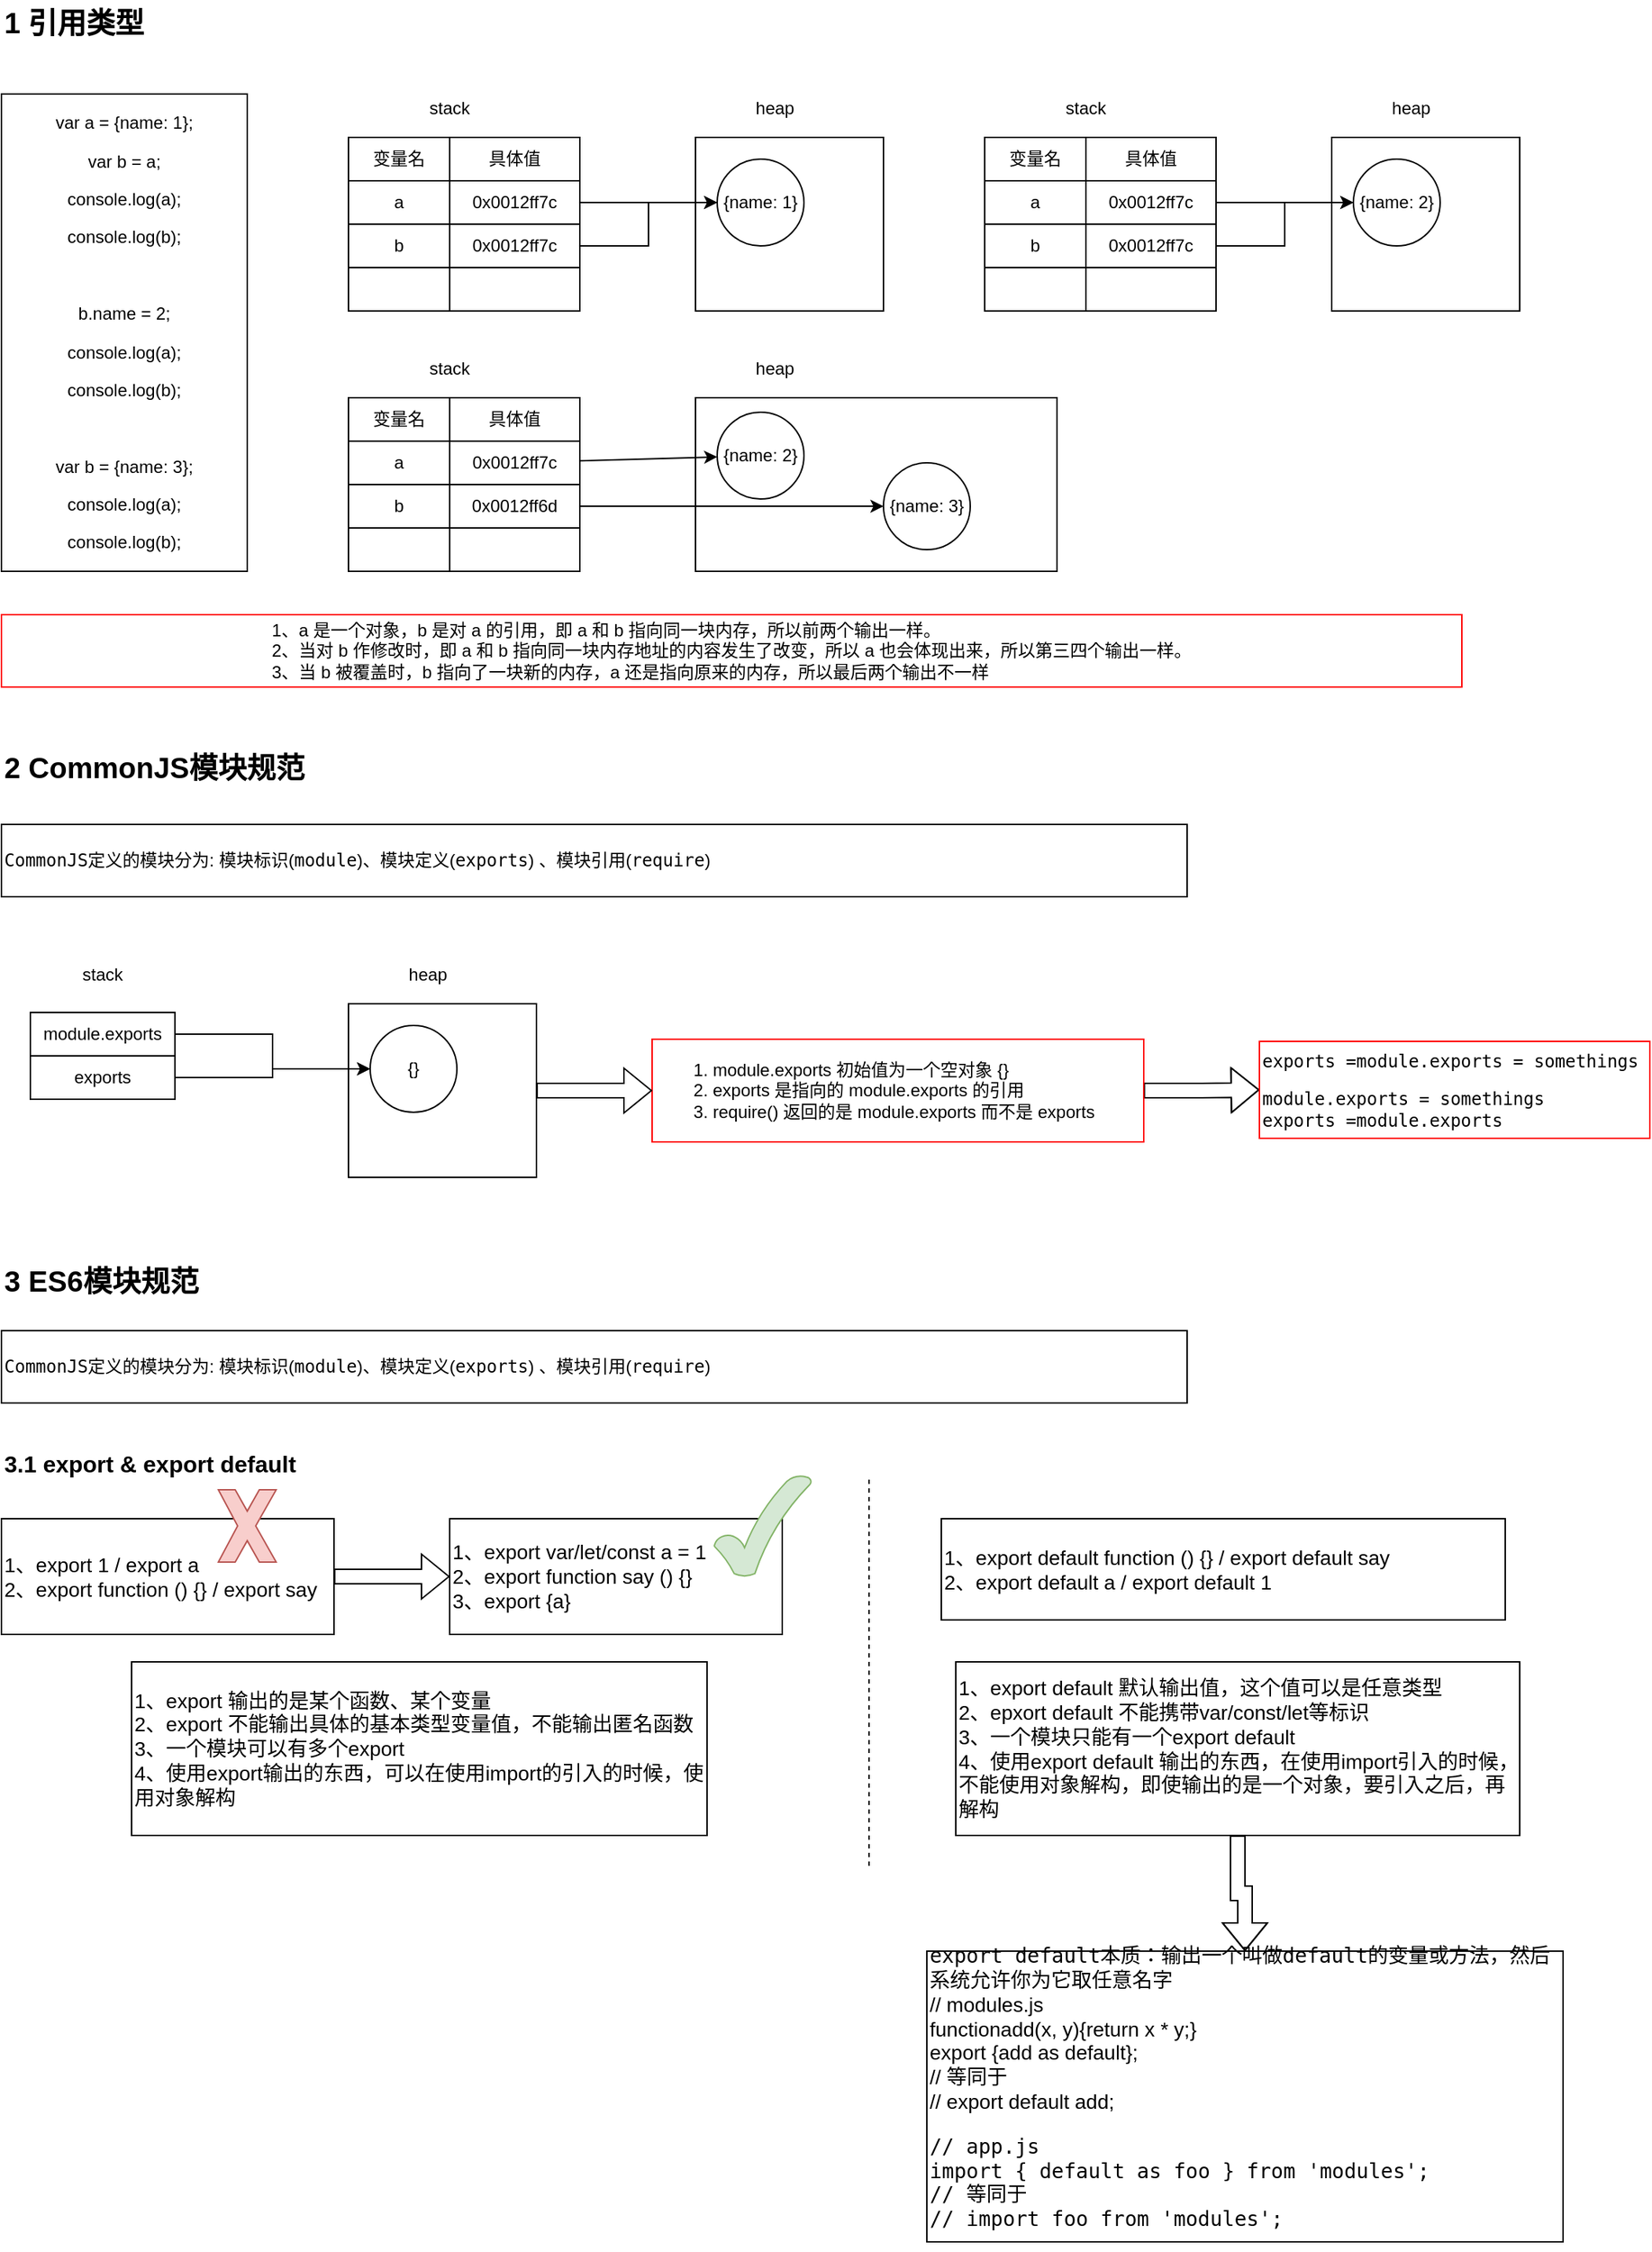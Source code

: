 <mxfile version="10.6.2" type="github"><diagram id="E_r3KaLmJY20YaUV4Tru" name="Page-1"><mxGraphModel dx="1158" dy="766" grid="1" gridSize="10" guides="1" tooltips="1" connect="1" arrows="1" fold="1" page="1" pageScale="1" pageWidth="1200" pageHeight="1169" math="0" shadow="0"><root><mxCell id="0"/><mxCell id="1" parent="0"/><mxCell id="GzFA94D8f4OB-jvlvewN-104" value="3 ES6模块规范" style="text;html=1;strokeColor=none;fillColor=none;align=left;verticalAlign=middle;whiteSpace=wrap;rounded=0;fontSize=20;fontStyle=1" vertex="1" parent="1"><mxGeometry x="40" y="880" width="330" height="50" as="geometry"/></mxCell><mxCell id="GzFA94D8f4OB-jvlvewN-105" value="" style="group" vertex="1" connectable="0" parent="1"><mxGeometry x="40" y="525" width="1140" height="309" as="geometry"/></mxCell><mxCell id="GzFA94D8f4OB-jvlvewN-73" value="&lt;font style=&quot;font-size: 20px&quot;&gt;2 CommonJS模块规范&lt;/font&gt;" style="text;html=1;strokeColor=none;fillColor=none;align=left;verticalAlign=middle;whiteSpace=wrap;rounded=0;fontSize=20;fontStyle=1" vertex="1" parent="GzFA94D8f4OB-jvlvewN-105"><mxGeometry width="330" height="50" as="geometry"/></mxCell><mxCell id="GzFA94D8f4OB-jvlvewN-75" value="&lt;code style=&quot;font-size: 12px&quot;&gt;CommonJS&lt;/code&gt;&lt;span style=&quot;font-size: 12px&quot;&gt;定义的模块分为: 模块标识(&lt;/span&gt;&lt;code style=&quot;font-size: 12px&quot;&gt;module&lt;/code&gt;&lt;span style=&quot;font-size: 12px&quot;&gt;)、模块定义(&lt;/span&gt;&lt;code style=&quot;font-size: 12px&quot;&gt;exports&lt;/code&gt;&lt;span style=&quot;font-size: 12px&quot;&gt;) 、模块引用(&lt;/span&gt;&lt;code style=&quot;font-size: 12px&quot;&gt;require&lt;/code&gt;&lt;span style=&quot;font-size: 12px&quot;&gt;)&lt;/span&gt;" style="rounded=0;whiteSpace=wrap;html=1;strokeColor=#000000;fontSize=12;align=left;" vertex="1" parent="GzFA94D8f4OB-jvlvewN-105"><mxGeometry y="65" width="820" height="50" as="geometry"/></mxCell><mxCell id="GzFA94D8f4OB-jvlvewN-98" value="" style="group" vertex="1" connectable="0" parent="GzFA94D8f4OB-jvlvewN-105"><mxGeometry x="20" y="159" width="350" height="150" as="geometry"/></mxCell><mxCell id="GzFA94D8f4OB-jvlvewN-77" value="" style="rounded=0;whiteSpace=wrap;html=1;strokeColor=#000000;" vertex="1" parent="GzFA94D8f4OB-jvlvewN-98"><mxGeometry x="220" y="30" width="130" height="120" as="geometry"/></mxCell><mxCell id="GzFA94D8f4OB-jvlvewN-78" value="stack" style="text;html=1;strokeColor=none;fillColor=none;align=center;verticalAlign=middle;whiteSpace=wrap;rounded=0;" vertex="1" parent="GzFA94D8f4OB-jvlvewN-98"><mxGeometry x="30" width="40" height="20" as="geometry"/></mxCell><mxCell id="GzFA94D8f4OB-jvlvewN-79" value="heap" style="text;html=1;strokeColor=none;fillColor=none;align=center;verticalAlign=middle;whiteSpace=wrap;rounded=0;" vertex="1" parent="GzFA94D8f4OB-jvlvewN-98"><mxGeometry x="255" width="40" height="20" as="geometry"/></mxCell><mxCell id="GzFA94D8f4OB-jvlvewN-80" value="{}" style="ellipse;whiteSpace=wrap;html=1;aspect=fixed;strokeColor=#000000;" vertex="1" parent="GzFA94D8f4OB-jvlvewN-98"><mxGeometry x="235" y="45" width="60" height="60" as="geometry"/></mxCell><mxCell id="GzFA94D8f4OB-jvlvewN-88" value="" style="group" vertex="1" connectable="0" parent="GzFA94D8f4OB-jvlvewN-98"><mxGeometry y="36" width="100" height="60" as="geometry"/></mxCell><mxCell id="GzFA94D8f4OB-jvlvewN-89" value="module.exports" style="rounded=0;whiteSpace=wrap;html=1;strokeColor=#000000;" vertex="1" parent="GzFA94D8f4OB-jvlvewN-88"><mxGeometry width="100" height="30" as="geometry"/></mxCell><mxCell id="GzFA94D8f4OB-jvlvewN-90" value="exports" style="rounded=0;whiteSpace=wrap;html=1;strokeColor=#000000;" vertex="1" parent="GzFA94D8f4OB-jvlvewN-88"><mxGeometry y="30" width="100" height="30" as="geometry"/></mxCell><mxCell id="GzFA94D8f4OB-jvlvewN-96" style="edgeStyle=orthogonalEdgeStyle;rounded=0;orthogonalLoop=1;jettySize=auto;html=1;fontSize=12;" edge="1" parent="GzFA94D8f4OB-jvlvewN-98" source="GzFA94D8f4OB-jvlvewN-89" target="GzFA94D8f4OB-jvlvewN-80"><mxGeometry relative="1" as="geometry"/></mxCell><mxCell id="GzFA94D8f4OB-jvlvewN-97" style="edgeStyle=orthogonalEdgeStyle;rounded=0;orthogonalLoop=1;jettySize=auto;html=1;fontSize=12;" edge="1" parent="GzFA94D8f4OB-jvlvewN-98" source="GzFA94D8f4OB-jvlvewN-90" target="GzFA94D8f4OB-jvlvewN-80"><mxGeometry relative="1" as="geometry"/></mxCell><mxCell id="GzFA94D8f4OB-jvlvewN-108" value="" style="edgeStyle=orthogonalEdgeStyle;shape=flexArrow;rounded=0;orthogonalLoop=1;jettySize=auto;html=1;fontSize=12;" edge="1" parent="GzFA94D8f4OB-jvlvewN-105" source="GzFA94D8f4OB-jvlvewN-100" target="GzFA94D8f4OB-jvlvewN-107"><mxGeometry relative="1" as="geometry"/></mxCell><mxCell id="GzFA94D8f4OB-jvlvewN-100" value="&lt;ol&gt;&lt;li&gt;module.exports 初始值为一个空对象 {}&lt;/li&gt;&lt;li&gt;exports 是指向的 module.exports 的引用&lt;/li&gt;&lt;li&gt;require() 返回的是 module.exports 而不是 exports&lt;/li&gt;&lt;/ol&gt;" style="text;html=1;align=left;verticalAlign=middle;whiteSpace=wrap;rounded=0;fontSize=12;strokeColor=#FF0000;" vertex="1" parent="GzFA94D8f4OB-jvlvewN-105"><mxGeometry x="450" y="213.5" width="340" height="71" as="geometry"/></mxCell><mxCell id="GzFA94D8f4OB-jvlvewN-107" value="&lt;pre&gt;&lt;code&gt;&lt;span&gt;exports &lt;/span&gt;&lt;span&gt;=&lt;/span&gt;&lt;span&gt;module&lt;/span&gt;&lt;span&gt;.&lt;/span&gt;&lt;span&gt;exports &lt;/span&gt;&lt;span&gt;=&lt;/span&gt;&lt;span&gt; somethings&lt;/span&gt;&lt;pre&gt;&lt;code&gt;&lt;span&gt;module&lt;/span&gt;&lt;span&gt;.&lt;/span&gt;&lt;span&gt;exports &lt;/span&gt;&lt;span&gt;=&lt;/span&gt;&lt;span&gt; somethings&lt;br/&gt;exports &lt;/span&gt;&lt;span&gt;=&lt;/span&gt;&lt;span&gt;module&lt;/span&gt;&lt;span&gt;.&lt;/span&gt;&lt;span&gt;exports&lt;/span&gt;&lt;/code&gt;&lt;/pre&gt;&lt;/code&gt;&lt;/pre&gt;" style="text;html=1;align=left;verticalAlign=middle;whiteSpace=wrap;rounded=0;fontSize=12;strokeColor=#FF0000;" vertex="1" parent="GzFA94D8f4OB-jvlvewN-105"><mxGeometry x="870" y="215" width="270" height="67" as="geometry"/></mxCell><mxCell id="GzFA94D8f4OB-jvlvewN-103" style="edgeStyle=orthogonalEdgeStyle;rounded=0;orthogonalLoop=1;jettySize=auto;html=1;fontSize=12;shape=flexArrow;" edge="1" parent="GzFA94D8f4OB-jvlvewN-105" source="GzFA94D8f4OB-jvlvewN-77" target="GzFA94D8f4OB-jvlvewN-100"><mxGeometry relative="1" as="geometry"/></mxCell><mxCell id="GzFA94D8f4OB-jvlvewN-106" value="" style="group" vertex="1" connectable="0" parent="1"><mxGeometry x="40" y="20" width="1050" height="475" as="geometry"/></mxCell><mxCell id="GzFA94D8f4OB-jvlvewN-71" value="" style="group" vertex="1" connectable="0" parent="GzFA94D8f4OB-jvlvewN-106"><mxGeometry y="65" width="1050" height="410" as="geometry"/></mxCell><mxCell id="GzFA94D8f4OB-jvlvewN-1" value="&lt;p&gt;var a = {name: 1};&lt;/p&gt;&lt;p&gt;var b = a;&lt;/p&gt;&lt;p&gt;console.log(a);&lt;/p&gt;&lt;p&gt;console.log(b);&lt;/p&gt;&lt;p&gt;&lt;br&gt;&lt;/p&gt;&lt;p&gt;b.name = 2;&lt;/p&gt;&lt;p&gt;&lt;span&gt;console.log(a);&lt;/span&gt;&lt;br&gt;&lt;/p&gt;&lt;p&gt;console.log(b);&lt;/p&gt;&lt;p&gt;&lt;br&gt;&lt;/p&gt;&lt;p&gt;var b = {name: 3};&lt;/p&gt;&lt;p&gt;console.log(a);&lt;/p&gt;&lt;p&gt;console.log(b);&lt;/p&gt;" style="text;html=1;align=center;verticalAlign=middle;whiteSpace=wrap;rounded=0;strokeColor=#000000;" vertex="1" parent="GzFA94D8f4OB-jvlvewN-71"><mxGeometry width="170" height="330" as="geometry"/></mxCell><mxCell id="GzFA94D8f4OB-jvlvewN-28" value="" style="group" vertex="1" connectable="0" parent="GzFA94D8f4OB-jvlvewN-71"><mxGeometry x="240" width="370" height="150" as="geometry"/></mxCell><mxCell id="GzFA94D8f4OB-jvlvewN-26" value="" style="rounded=0;whiteSpace=wrap;html=1;strokeColor=#000000;" vertex="1" parent="GzFA94D8f4OB-jvlvewN-28"><mxGeometry x="240" y="30" width="130" height="120" as="geometry"/></mxCell><mxCell id="GzFA94D8f4OB-jvlvewN-5" value="stack" style="text;html=1;strokeColor=none;fillColor=none;align=center;verticalAlign=middle;whiteSpace=wrap;rounded=0;" vertex="1" parent="GzFA94D8f4OB-jvlvewN-28"><mxGeometry x="50" width="40" height="20" as="geometry"/></mxCell><mxCell id="GzFA94D8f4OB-jvlvewN-8" value="heap" style="text;html=1;strokeColor=none;fillColor=none;align=center;verticalAlign=middle;whiteSpace=wrap;rounded=0;" vertex="1" parent="GzFA94D8f4OB-jvlvewN-28"><mxGeometry x="275" width="40" height="20" as="geometry"/></mxCell><mxCell id="GzFA94D8f4OB-jvlvewN-9" value="{name: 1}" style="ellipse;whiteSpace=wrap;html=1;aspect=fixed;strokeColor=#000000;" vertex="1" parent="GzFA94D8f4OB-jvlvewN-28"><mxGeometry x="255" y="45" width="60" height="60" as="geometry"/></mxCell><mxCell id="GzFA94D8f4OB-jvlvewN-21" value="" style="group" vertex="1" connectable="0" parent="GzFA94D8f4OB-jvlvewN-28"><mxGeometry y="30" width="160" height="120" as="geometry"/></mxCell><mxCell id="GzFA94D8f4OB-jvlvewN-11" value="" style="group" vertex="1" connectable="0" parent="GzFA94D8f4OB-jvlvewN-21"><mxGeometry width="70" height="60" as="geometry"/></mxCell><mxCell id="GzFA94D8f4OB-jvlvewN-3" value="变量名" style="rounded=0;whiteSpace=wrap;html=1;strokeColor=#000000;" vertex="1" parent="GzFA94D8f4OB-jvlvewN-11"><mxGeometry width="70" height="30" as="geometry"/></mxCell><mxCell id="GzFA94D8f4OB-jvlvewN-6" value="a" style="rounded=0;whiteSpace=wrap;html=1;strokeColor=#000000;" vertex="1" parent="GzFA94D8f4OB-jvlvewN-11"><mxGeometry y="30" width="70" height="30" as="geometry"/></mxCell><mxCell id="GzFA94D8f4OB-jvlvewN-12" value="" style="group" vertex="1" connectable="0" parent="GzFA94D8f4OB-jvlvewN-21"><mxGeometry x="70" width="90" height="60" as="geometry"/></mxCell><mxCell id="GzFA94D8f4OB-jvlvewN-13" value="具体值" style="rounded=0;whiteSpace=wrap;html=1;strokeColor=#000000;" vertex="1" parent="GzFA94D8f4OB-jvlvewN-12"><mxGeometry width="90" height="30" as="geometry"/></mxCell><mxCell id="GzFA94D8f4OB-jvlvewN-14" value="0x0012ff7c" style="rounded=0;whiteSpace=wrap;html=1;strokeColor=#000000;" vertex="1" parent="GzFA94D8f4OB-jvlvewN-12"><mxGeometry y="30" width="90" height="30" as="geometry"/></mxCell><mxCell id="GzFA94D8f4OB-jvlvewN-15" value="" style="group" vertex="1" connectable="0" parent="GzFA94D8f4OB-jvlvewN-21"><mxGeometry y="60" width="70" height="60" as="geometry"/></mxCell><mxCell id="GzFA94D8f4OB-jvlvewN-16" value="b" style="rounded=0;whiteSpace=wrap;html=1;strokeColor=#000000;" vertex="1" parent="GzFA94D8f4OB-jvlvewN-15"><mxGeometry width="70" height="30" as="geometry"/></mxCell><mxCell id="GzFA94D8f4OB-jvlvewN-17" value="" style="rounded=0;whiteSpace=wrap;html=1;strokeColor=#000000;" vertex="1" parent="GzFA94D8f4OB-jvlvewN-15"><mxGeometry y="30" width="70" height="30" as="geometry"/></mxCell><mxCell id="GzFA94D8f4OB-jvlvewN-18" value="" style="group" vertex="1" connectable="0" parent="GzFA94D8f4OB-jvlvewN-21"><mxGeometry x="70" y="60" width="90" height="60" as="geometry"/></mxCell><mxCell id="GzFA94D8f4OB-jvlvewN-19" value="&lt;span&gt;0x0012ff7c&lt;/span&gt;" style="rounded=0;whiteSpace=wrap;html=1;strokeColor=#000000;" vertex="1" parent="GzFA94D8f4OB-jvlvewN-18"><mxGeometry width="90" height="30" as="geometry"/></mxCell><mxCell id="GzFA94D8f4OB-jvlvewN-20" value="" style="rounded=0;whiteSpace=wrap;html=1;strokeColor=#000000;" vertex="1" parent="GzFA94D8f4OB-jvlvewN-18"><mxGeometry y="30" width="90" height="30" as="geometry"/></mxCell><mxCell id="GzFA94D8f4OB-jvlvewN-23" style="rounded=0;orthogonalLoop=1;jettySize=auto;html=1;" edge="1" parent="GzFA94D8f4OB-jvlvewN-28" source="GzFA94D8f4OB-jvlvewN-14" target="GzFA94D8f4OB-jvlvewN-9"><mxGeometry relative="1" as="geometry"/></mxCell><mxCell id="GzFA94D8f4OB-jvlvewN-27" style="edgeStyle=orthogonalEdgeStyle;rounded=0;orthogonalLoop=1;jettySize=auto;html=1;entryX=0;entryY=0.5;entryDx=0;entryDy=0;" edge="1" parent="GzFA94D8f4OB-jvlvewN-28" source="GzFA94D8f4OB-jvlvewN-19" target="GzFA94D8f4OB-jvlvewN-9"><mxGeometry relative="1" as="geometry"/></mxCell><mxCell id="GzFA94D8f4OB-jvlvewN-29" value="" style="group" vertex="1" connectable="0" parent="GzFA94D8f4OB-jvlvewN-71"><mxGeometry x="680" width="370" height="150" as="geometry"/></mxCell><mxCell id="GzFA94D8f4OB-jvlvewN-30" value="" style="rounded=0;whiteSpace=wrap;html=1;strokeColor=#000000;" vertex="1" parent="GzFA94D8f4OB-jvlvewN-29"><mxGeometry x="240" y="30" width="130" height="120" as="geometry"/></mxCell><mxCell id="GzFA94D8f4OB-jvlvewN-31" value="stack" style="text;html=1;strokeColor=none;fillColor=none;align=center;verticalAlign=middle;whiteSpace=wrap;rounded=0;" vertex="1" parent="GzFA94D8f4OB-jvlvewN-29"><mxGeometry x="50" width="40" height="20" as="geometry"/></mxCell><mxCell id="GzFA94D8f4OB-jvlvewN-32" value="heap" style="text;html=1;strokeColor=none;fillColor=none;align=center;verticalAlign=middle;whiteSpace=wrap;rounded=0;" vertex="1" parent="GzFA94D8f4OB-jvlvewN-29"><mxGeometry x="275" width="40" height="20" as="geometry"/></mxCell><mxCell id="GzFA94D8f4OB-jvlvewN-33" value="{name: 2}" style="ellipse;whiteSpace=wrap;html=1;aspect=fixed;strokeColor=#000000;" vertex="1" parent="GzFA94D8f4OB-jvlvewN-29"><mxGeometry x="255" y="45" width="60" height="60" as="geometry"/></mxCell><mxCell id="GzFA94D8f4OB-jvlvewN-34" value="" style="group" vertex="1" connectable="0" parent="GzFA94D8f4OB-jvlvewN-29"><mxGeometry y="30" width="160" height="120" as="geometry"/></mxCell><mxCell id="GzFA94D8f4OB-jvlvewN-35" value="" style="group" vertex="1" connectable="0" parent="GzFA94D8f4OB-jvlvewN-34"><mxGeometry width="70" height="60" as="geometry"/></mxCell><mxCell id="GzFA94D8f4OB-jvlvewN-36" value="变量名" style="rounded=0;whiteSpace=wrap;html=1;strokeColor=#000000;" vertex="1" parent="GzFA94D8f4OB-jvlvewN-35"><mxGeometry width="70" height="30" as="geometry"/></mxCell><mxCell id="GzFA94D8f4OB-jvlvewN-37" value="a" style="rounded=0;whiteSpace=wrap;html=1;strokeColor=#000000;" vertex="1" parent="GzFA94D8f4OB-jvlvewN-35"><mxGeometry y="30" width="70" height="30" as="geometry"/></mxCell><mxCell id="GzFA94D8f4OB-jvlvewN-38" value="" style="group" vertex="1" connectable="0" parent="GzFA94D8f4OB-jvlvewN-34"><mxGeometry x="70" width="90" height="60" as="geometry"/></mxCell><mxCell id="GzFA94D8f4OB-jvlvewN-39" value="具体值" style="rounded=0;whiteSpace=wrap;html=1;strokeColor=#000000;" vertex="1" parent="GzFA94D8f4OB-jvlvewN-38"><mxGeometry width="90" height="30" as="geometry"/></mxCell><mxCell id="GzFA94D8f4OB-jvlvewN-40" value="0x0012ff7c" style="rounded=0;whiteSpace=wrap;html=1;strokeColor=#000000;" vertex="1" parent="GzFA94D8f4OB-jvlvewN-38"><mxGeometry y="30" width="90" height="30" as="geometry"/></mxCell><mxCell id="GzFA94D8f4OB-jvlvewN-41" value="" style="group" vertex="1" connectable="0" parent="GzFA94D8f4OB-jvlvewN-34"><mxGeometry y="60" width="70" height="60" as="geometry"/></mxCell><mxCell id="GzFA94D8f4OB-jvlvewN-42" value="b" style="rounded=0;whiteSpace=wrap;html=1;strokeColor=#000000;" vertex="1" parent="GzFA94D8f4OB-jvlvewN-41"><mxGeometry width="70" height="30" as="geometry"/></mxCell><mxCell id="GzFA94D8f4OB-jvlvewN-43" value="" style="rounded=0;whiteSpace=wrap;html=1;strokeColor=#000000;" vertex="1" parent="GzFA94D8f4OB-jvlvewN-41"><mxGeometry y="30" width="70" height="30" as="geometry"/></mxCell><mxCell id="GzFA94D8f4OB-jvlvewN-44" value="" style="group" vertex="1" connectable="0" parent="GzFA94D8f4OB-jvlvewN-34"><mxGeometry x="70" y="60" width="90" height="60" as="geometry"/></mxCell><mxCell id="GzFA94D8f4OB-jvlvewN-45" value="&lt;span&gt;0x0012ff7c&lt;/span&gt;" style="rounded=0;whiteSpace=wrap;html=1;strokeColor=#000000;" vertex="1" parent="GzFA94D8f4OB-jvlvewN-44"><mxGeometry width="90" height="30" as="geometry"/></mxCell><mxCell id="GzFA94D8f4OB-jvlvewN-46" value="" style="rounded=0;whiteSpace=wrap;html=1;strokeColor=#000000;" vertex="1" parent="GzFA94D8f4OB-jvlvewN-44"><mxGeometry y="30" width="90" height="30" as="geometry"/></mxCell><mxCell id="GzFA94D8f4OB-jvlvewN-47" style="rounded=0;orthogonalLoop=1;jettySize=auto;html=1;" edge="1" parent="GzFA94D8f4OB-jvlvewN-29" source="GzFA94D8f4OB-jvlvewN-40" target="GzFA94D8f4OB-jvlvewN-33"><mxGeometry relative="1" as="geometry"/></mxCell><mxCell id="GzFA94D8f4OB-jvlvewN-48" style="edgeStyle=orthogonalEdgeStyle;rounded=0;orthogonalLoop=1;jettySize=auto;html=1;entryX=0;entryY=0.5;entryDx=0;entryDy=0;" edge="1" parent="GzFA94D8f4OB-jvlvewN-29" source="GzFA94D8f4OB-jvlvewN-45" target="GzFA94D8f4OB-jvlvewN-33"><mxGeometry relative="1" as="geometry"/></mxCell><mxCell id="GzFA94D8f4OB-jvlvewN-50" value="" style="rounded=0;whiteSpace=wrap;html=1;strokeColor=#000000;" vertex="1" parent="GzFA94D8f4OB-jvlvewN-71"><mxGeometry x="480" y="210" width="250" height="120" as="geometry"/></mxCell><mxCell id="GzFA94D8f4OB-jvlvewN-51" value="stack" style="text;html=1;strokeColor=none;fillColor=none;align=center;verticalAlign=middle;whiteSpace=wrap;rounded=0;" vertex="1" parent="GzFA94D8f4OB-jvlvewN-71"><mxGeometry x="290" y="180" width="40" height="20" as="geometry"/></mxCell><mxCell id="GzFA94D8f4OB-jvlvewN-52" value="heap" style="text;html=1;strokeColor=none;fillColor=none;align=center;verticalAlign=middle;whiteSpace=wrap;rounded=0;" vertex="1" parent="GzFA94D8f4OB-jvlvewN-71"><mxGeometry x="515" y="180" width="40" height="20" as="geometry"/></mxCell><mxCell id="GzFA94D8f4OB-jvlvewN-53" value="{name: 2}" style="ellipse;whiteSpace=wrap;html=1;aspect=fixed;strokeColor=#000000;" vertex="1" parent="GzFA94D8f4OB-jvlvewN-71"><mxGeometry x="495" y="220" width="60" height="60" as="geometry"/></mxCell><mxCell id="GzFA94D8f4OB-jvlvewN-54" value="" style="group" vertex="1" connectable="0" parent="GzFA94D8f4OB-jvlvewN-71"><mxGeometry x="240" y="210" width="160" height="120" as="geometry"/></mxCell><mxCell id="GzFA94D8f4OB-jvlvewN-55" value="" style="group" vertex="1" connectable="0" parent="GzFA94D8f4OB-jvlvewN-54"><mxGeometry width="70" height="60" as="geometry"/></mxCell><mxCell id="GzFA94D8f4OB-jvlvewN-56" value="变量名" style="rounded=0;whiteSpace=wrap;html=1;strokeColor=#000000;" vertex="1" parent="GzFA94D8f4OB-jvlvewN-55"><mxGeometry width="70" height="30" as="geometry"/></mxCell><mxCell id="GzFA94D8f4OB-jvlvewN-57" value="a" style="rounded=0;whiteSpace=wrap;html=1;strokeColor=#000000;" vertex="1" parent="GzFA94D8f4OB-jvlvewN-55"><mxGeometry y="30" width="70" height="30" as="geometry"/></mxCell><mxCell id="GzFA94D8f4OB-jvlvewN-58" value="" style="group" vertex="1" connectable="0" parent="GzFA94D8f4OB-jvlvewN-54"><mxGeometry x="70" width="90" height="60" as="geometry"/></mxCell><mxCell id="GzFA94D8f4OB-jvlvewN-59" value="具体值" style="rounded=0;whiteSpace=wrap;html=1;strokeColor=#000000;" vertex="1" parent="GzFA94D8f4OB-jvlvewN-58"><mxGeometry width="90" height="30" as="geometry"/></mxCell><mxCell id="GzFA94D8f4OB-jvlvewN-60" value="0x0012ff7c" style="rounded=0;whiteSpace=wrap;html=1;strokeColor=#000000;" vertex="1" parent="GzFA94D8f4OB-jvlvewN-58"><mxGeometry y="30" width="90" height="30" as="geometry"/></mxCell><mxCell id="GzFA94D8f4OB-jvlvewN-61" value="" style="group" vertex="1" connectable="0" parent="GzFA94D8f4OB-jvlvewN-54"><mxGeometry y="60" width="70" height="60" as="geometry"/></mxCell><mxCell id="GzFA94D8f4OB-jvlvewN-62" value="b" style="rounded=0;whiteSpace=wrap;html=1;strokeColor=#000000;" vertex="1" parent="GzFA94D8f4OB-jvlvewN-61"><mxGeometry width="70" height="30" as="geometry"/></mxCell><mxCell id="GzFA94D8f4OB-jvlvewN-63" value="" style="rounded=0;whiteSpace=wrap;html=1;strokeColor=#000000;" vertex="1" parent="GzFA94D8f4OB-jvlvewN-61"><mxGeometry y="30" width="70" height="30" as="geometry"/></mxCell><mxCell id="GzFA94D8f4OB-jvlvewN-64" value="" style="group" vertex="1" connectable="0" parent="GzFA94D8f4OB-jvlvewN-54"><mxGeometry x="70" y="60" width="90" height="60" as="geometry"/></mxCell><mxCell id="GzFA94D8f4OB-jvlvewN-65" value="&lt;span&gt;0x0012ff6d&lt;/span&gt;" style="rounded=0;whiteSpace=wrap;html=1;strokeColor=#000000;" vertex="1" parent="GzFA94D8f4OB-jvlvewN-64"><mxGeometry width="90" height="30" as="geometry"/></mxCell><mxCell id="GzFA94D8f4OB-jvlvewN-66" value="" style="rounded=0;whiteSpace=wrap;html=1;strokeColor=#000000;" vertex="1" parent="GzFA94D8f4OB-jvlvewN-64"><mxGeometry y="30" width="90" height="30" as="geometry"/></mxCell><mxCell id="GzFA94D8f4OB-jvlvewN-67" style="rounded=0;orthogonalLoop=1;jettySize=auto;html=1;" edge="1" parent="GzFA94D8f4OB-jvlvewN-71" source="GzFA94D8f4OB-jvlvewN-60" target="GzFA94D8f4OB-jvlvewN-53"><mxGeometry relative="1" as="geometry"/></mxCell><mxCell id="GzFA94D8f4OB-jvlvewN-68" style="edgeStyle=orthogonalEdgeStyle;rounded=0;orthogonalLoop=1;jettySize=auto;html=1;entryX=0;entryY=0.5;entryDx=0;entryDy=0;" edge="1" parent="GzFA94D8f4OB-jvlvewN-71" source="GzFA94D8f4OB-jvlvewN-65" target="GzFA94D8f4OB-jvlvewN-69"><mxGeometry relative="1" as="geometry"/></mxCell><mxCell id="GzFA94D8f4OB-jvlvewN-69" value="{name: 3}" style="ellipse;whiteSpace=wrap;html=1;aspect=fixed;strokeColor=#000000;" vertex="1" parent="GzFA94D8f4OB-jvlvewN-71"><mxGeometry x="610" y="255" width="60" height="60" as="geometry"/></mxCell><mxCell id="GzFA94D8f4OB-jvlvewN-70" value="&lt;div style=&quot;text-align: left&quot;&gt;&lt;span&gt;1、a 是一个对象，b 是对 a 的引用，即 a 和 b 指向同一块内存，所以前两个输出一样。&lt;/span&gt;&lt;/div&gt;&lt;span&gt;&lt;div style=&quot;text-align: left&quot;&gt;&lt;span&gt;2、当对 b 作修改时，即 a 和 b 指向同一块内存地址的内容发生了改变，所以 a 也会体现出来，所以第三四个输出一样。&lt;br&gt;3、当 b 被覆盖时，b 指向了一块新的内存，a 还是指向原来的内存，所以最后两个输出不一样&lt;/span&gt;&lt;/div&gt;&lt;/span&gt;" style="text;html=1;align=center;verticalAlign=middle;whiteSpace=wrap;rounded=0;strokeColor=#FF0000;" vertex="1" parent="GzFA94D8f4OB-jvlvewN-71"><mxGeometry y="360" width="1010" height="50" as="geometry"/></mxCell><mxCell id="GzFA94D8f4OB-jvlvewN-72" value="&lt;font style=&quot;font-size: 20px&quot;&gt;1 引用类型&lt;/font&gt;" style="text;html=1;strokeColor=none;fillColor=none;align=left;verticalAlign=middle;whiteSpace=wrap;rounded=0;fontSize=20;fontStyle=1" vertex="1" parent="GzFA94D8f4OB-jvlvewN-106"><mxGeometry width="140" height="30" as="geometry"/></mxCell><mxCell id="GzFA94D8f4OB-jvlvewN-109" value="&lt;code style=&quot;font-size: 12px&quot;&gt;CommonJS&lt;/code&gt;&lt;span style=&quot;font-size: 12px&quot;&gt;定义的模块分为: 模块标识(&lt;/span&gt;&lt;code style=&quot;font-size: 12px&quot;&gt;module&lt;/code&gt;&lt;span style=&quot;font-size: 12px&quot;&gt;)、模块定义(&lt;/span&gt;&lt;code style=&quot;font-size: 12px&quot;&gt;exports&lt;/code&gt;&lt;span style=&quot;font-size: 12px&quot;&gt;) 、模块引用(&lt;/span&gt;&lt;code style=&quot;font-size: 12px&quot;&gt;require&lt;/code&gt;&lt;span style=&quot;font-size: 12px&quot;&gt;)&lt;/span&gt;" style="rounded=0;whiteSpace=wrap;html=1;strokeColor=#000000;fontSize=12;align=left;" vertex="1" parent="1"><mxGeometry x="40" y="940" width="820" height="50" as="geometry"/></mxCell><mxCell id="GzFA94D8f4OB-jvlvewN-110" value="&lt;font style=&quot;font-size: 16px&quot;&gt;3.1 export &amp;amp; export default&lt;/font&gt;" style="text;html=1;strokeColor=none;fillColor=none;align=left;verticalAlign=middle;whiteSpace=wrap;rounded=0;fontSize=20;fontStyle=1" vertex="1" parent="1"><mxGeometry x="40" y="1010" width="330" height="40" as="geometry"/></mxCell><mxCell id="GzFA94D8f4OB-jvlvewN-113" value="" style="edgeStyle=orthogonalEdgeStyle;shape=flexArrow;rounded=0;orthogonalLoop=1;jettySize=auto;html=1;fontSize=14;" edge="1" parent="1" source="GzFA94D8f4OB-jvlvewN-111" target="GzFA94D8f4OB-jvlvewN-112"><mxGeometry relative="1" as="geometry"/></mxCell><mxCell id="GzFA94D8f4OB-jvlvewN-111" value="1、export 1 / export a&lt;br style=&quot;font-size: 14px&quot;&gt;2、export function () {} / export say&amp;nbsp;&lt;br style=&quot;font-size: 14px&quot;&gt;" style="text;html=1;align=left;verticalAlign=middle;whiteSpace=wrap;rounded=0;fontSize=14;strokeColor=#000000;" vertex="1" parent="1"><mxGeometry x="40" y="1070" width="230" height="80" as="geometry"/></mxCell><mxCell id="GzFA94D8f4OB-jvlvewN-112" value="1、export var/let/const a = 1&lt;br style=&quot;font-size: 14px&quot;&gt;2、export function say () {}&amp;nbsp;&lt;br style=&quot;font-size: 14px&quot;&gt;3、export {a}&lt;br style=&quot;font-size: 14px&quot;&gt;" style="text;html=1;align=left;verticalAlign=middle;whiteSpace=wrap;rounded=0;fontSize=14;strokeColor=#000000;" vertex="1" parent="1"><mxGeometry x="350" y="1070" width="230" height="80" as="geometry"/></mxCell><mxCell id="GzFA94D8f4OB-jvlvewN-115" value="" style="verticalLabelPosition=bottom;verticalAlign=top;html=1;shape=mxgraph.basic.x;strokeColor=#b85450;fontSize=14;align=left;fillColor=#f8cecc;" vertex="1" parent="1"><mxGeometry x="190" y="1050" width="40" height="50" as="geometry"/></mxCell><mxCell id="GzFA94D8f4OB-jvlvewN-116" value="" style="verticalLabelPosition=bottom;verticalAlign=top;html=1;shape=mxgraph.basic.tick;strokeColor=#82b366;fontSize=14;align=left;fillColor=#d5e8d4;" vertex="1" parent="1"><mxGeometry x="533" y="1040" width="67" height="70" as="geometry"/></mxCell><mxCell id="GzFA94D8f4OB-jvlvewN-117" value="1、export default function () {} / export default say&lt;br&gt;2、export default a / export default 1&lt;br style=&quot;font-size: 14px&quot;&gt;" style="text;html=1;align=left;verticalAlign=middle;whiteSpace=wrap;rounded=0;fontSize=14;strokeColor=#000000;" vertex="1" parent="1"><mxGeometry x="690" y="1070" width="390" height="70" as="geometry"/></mxCell><mxCell id="GzFA94D8f4OB-jvlvewN-118" value="" style="endArrow=none;dashed=1;html=1;fontSize=14;" edge="1" parent="1"><mxGeometry width="50" height="50" relative="1" as="geometry"><mxPoint x="640" y="1310" as="sourcePoint"/><mxPoint x="640" y="1040" as="targetPoint"/></mxGeometry></mxCell><mxCell id="GzFA94D8f4OB-jvlvewN-119" value="1、export 输出的是某个函数、某个变量&lt;br&gt;2、export 不能输出具体的基本类型变量值，不能输出匿名函数&lt;br&gt;3、一个模块可以有多个export&lt;br&gt;4、使用export输出的东西，可以在使用import的引入的时候，使用对象解构&lt;br style=&quot;font-size: 14px&quot;&gt;" style="text;html=1;align=left;verticalAlign=middle;whiteSpace=wrap;rounded=0;fontSize=14;strokeColor=#000000;" vertex="1" parent="1"><mxGeometry x="130" y="1169" width="398" height="120" as="geometry"/></mxCell><mxCell id="GzFA94D8f4OB-jvlvewN-122" value="" style="edgeStyle=orthogonalEdgeStyle;shape=flexArrow;rounded=0;orthogonalLoop=1;jettySize=auto;html=1;fontSize=14;" edge="1" parent="1" source="GzFA94D8f4OB-jvlvewN-120" target="GzFA94D8f4OB-jvlvewN-121"><mxGeometry relative="1" as="geometry"/></mxCell><mxCell id="GzFA94D8f4OB-jvlvewN-120" value="1、export default 默认输出值，这个值可以是任意类型&lt;br&gt;2、epxort default 不能携带var/const/let等标识&lt;br&gt;3、一个模块只能有一个export default&lt;br&gt;4、使用export default 输出的东西，在使用import引入的时候，不能使用对象解构，即使输出的是一个对象，要引入之后，再解构&lt;br style=&quot;font-size: 14px&quot;&gt;" style="text;html=1;align=left;verticalAlign=middle;whiteSpace=wrap;rounded=0;fontSize=14;strokeColor=#000000;" vertex="1" parent="1"><mxGeometry x="700" y="1169" width="390" height="120" as="geometry"/></mxCell><mxCell id="GzFA94D8f4OB-jvlvewN-121" value="&lt;code&gt;export default本质：&lt;/code&gt;&lt;span&gt;输出一个叫做&lt;/span&gt;&lt;code&gt;default&lt;/code&gt;&lt;span&gt;的变量或方法，然后系统允许你为它取任意名字&lt;br&gt;&lt;/span&gt;&lt;span&gt;// modules.js&lt;br&gt;&lt;/span&gt;&lt;span&gt;function&lt;/span&gt;&lt;span&gt;add(&lt;/span&gt;&lt;span&gt;x&lt;/span&gt;&lt;span&gt;,&lt;/span&gt;&lt;span&gt; y&lt;/span&gt;&lt;span&gt;)&lt;/span&gt;&lt;span&gt;{&lt;/span&gt;&lt;span&gt;return&lt;/span&gt;&lt;span&gt; x &lt;/span&gt;&lt;span&gt;*&lt;/span&gt;&lt;span&gt; y&lt;/span&gt;&lt;span&gt;;&lt;/span&gt;&lt;span&gt;}&lt;br&gt;&lt;/span&gt;&lt;span&gt;export &lt;/span&gt;&lt;span&gt;{&lt;/span&gt;&lt;span&gt;add as default&lt;/span&gt;&lt;span&gt;}&lt;/span&gt;&lt;span&gt;;&lt;br&gt;&lt;/span&gt;&lt;span&gt;// 等同于&lt;br&gt;&lt;/span&gt;&lt;span&gt;// export default add;&lt;/span&gt;&lt;span&gt;&lt;br&gt;&lt;/span&gt;&lt;pre&gt;&lt;code&gt;&lt;span spellcheck=&quot;true&quot;&gt;// app.js&lt;br&gt;&lt;/span&gt;import &lt;span&gt;{&lt;/span&gt; default as foo &lt;span&gt;}&lt;/span&gt; from &lt;span&gt;'modules'&lt;/span&gt;&lt;span&gt;;&lt;br&gt;&lt;/span&gt;&lt;span spellcheck=&quot;true&quot;&gt;// 等同于&lt;br&gt;&lt;/span&gt;&lt;span spellcheck=&quot;true&quot;&gt;// import foo from 'modules';&lt;/span&gt;&lt;/code&gt;&lt;/pre&gt;" style="text;html=1;align=left;verticalAlign=middle;whiteSpace=wrap;rounded=0;fontSize=14;strokeColor=#000000;" vertex="1" parent="1"><mxGeometry x="680" y="1369" width="440" height="201" as="geometry"/></mxCell></root></mxGraphModel></diagram></mxfile>
